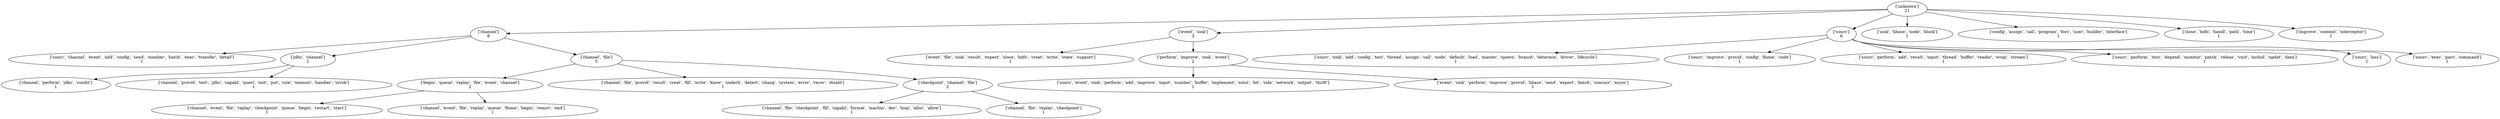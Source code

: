 strict digraph  {
	"['unknown']
21" -> "['channel']
8";
	"['unknown']
21" -> "['event', 'sink']
3";
	"['unknown']
21" -> "['sourc']
6";
	"['unknown']
21" -> "['sink', 'hbase', 'node', 'block']
1";
	"['unknown']
21" -> "['config', 'assign', 'call', 'program', 'forc', 'user', 'builder', 'interface']
1";
	"['unknown']
21" -> "['close', 'hdfs', 'handl', 'path', 'time']
1";
	"['unknown']
21" -> "['improve', 'content', 'interceptor']
1";
	"['channel']
8" -> "['sourc', 'channel', 'event', 'add', 'config', 'send', 'number', 'batch', 'exec', 'transfer', 'detail']
1";
	"['channel']
8" -> "['jdbc', 'channel']
2";
	"['channel']
8" -> "['channel', 'file']
5";
	"['event', 'sink']
3" -> "['event', 'file', 'sink', 'result', 'expect', 'close', 'hdfs', 'creat', 'write', 'state', 'support']
1";
	"['event', 'sink']
3" -> "['perform', 'improve', 'sink', 'event']
2";
	"['sourc']
6" -> "['sourc', 'sink', 'add', 'config', 'test', 'thread', 'assign', 'call', 'node', 'default', 'load', 'master', 'spawn', 'branch', '\
determin', 'driver', 'lifecycle']
1";
	"['sourc']
6" -> "['sourc', 'improve', 'provid', 'config', 'flume', 'code']
1";
	"['sourc']
6" -> "['sourc', 'perform', 'add', 'result', 'input', 'thread', 'buffer', 'reader', 'wrap', 'stream']
1";
	"['sourc']
6" -> "['sourc', 'perform', 'test', 'depend', 'monitor', 'patch', 'releas', 'visit', 'includ', 'updat', 'data']
1";
	"['sourc']
6" -> "['sourc', 'loss']
1";
	"['sourc']
6" -> "['sourc', 'exec', 'pars', 'command']
1";
	"['jdbc', 'channel']
2" -> "['channel', 'perform', 'jdbc', 'condit']
1";
	"['jdbc', 'channel']
2" -> "['channel', 'provid', 'test', 'jdbc', 'capabl', 'queri', 'exit', 'put', 'size', 'memori', 'handler', 'invok']
1";
	"['channel', 'file']
5" -> "['begin', 'queue', 'replay', 'file', 'event', 'channel']
2";
	"['channel', 'file']
5" -> "['channel', 'file', 'provid', 'result', 'creat', 'fill', 'write', 'know', 'underli', 'detect', 'chang', 'system', 'error', 'recov', '\
disabl']
1";
	"['channel', 'file']
5" -> "['checkpoint', 'channel', 'file']
2";
	"['perform', 'improve', 'sink', 'event']
2" -> "['sourc', 'event', 'sink', 'perform', 'add', 'improve', 'input', 'number', 'buffer', 'implement', 'solut', 'bit', 'side', 'network', '\
output', 'thrift']
1";
	"['perform', 'improve', 'sink', 'event']
2" -> "['event', 'sink', 'perform', 'improve', 'provid', 'hbase', 'send', 'expect', 'batch', 'concurr', 'async']
1";
	"['begin', 'queue', 'replay', 'file', 'event', 'channel']
2" -> "['channel', 'event', 'file', 'replay', 'checkpoint', 'queue', 'begin', 'restart', 'start']
1";
	"['begin', 'queue', 'replay', 'file', 'event', 'channel']
2" -> "['channel', 'event', 'file', 'replay', 'queue', 'flume', 'begin', 'remov', 'end']
1";
	"['checkpoint', 'channel', 'file']
2" -> "['channel', 'file', 'checkpoint', 'fill', 'capabl', 'format', 'machin', 'dev', 'loop', 'alloc', 'allow']
1";
	"['checkpoint', 'channel', 'file']
2" -> "['channel', 'file', 'replay', 'checkpoint']
1";
}
